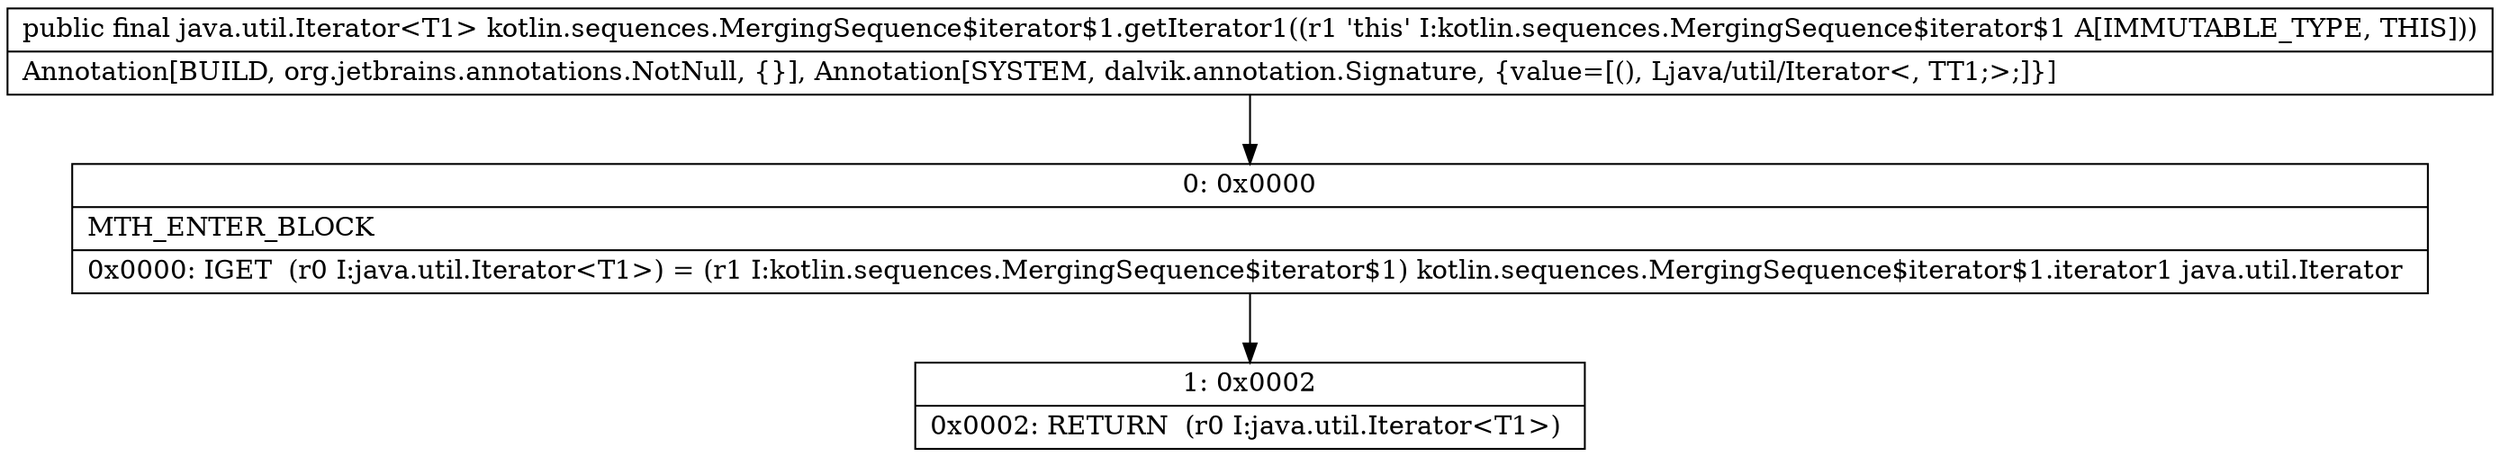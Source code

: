 digraph "CFG forkotlin.sequences.MergingSequence$iterator$1.getIterator1()Ljava\/util\/Iterator;" {
Node_0 [shape=record,label="{0\:\ 0x0000|MTH_ENTER_BLOCK\l|0x0000: IGET  (r0 I:java.util.Iterator\<T1\>) = (r1 I:kotlin.sequences.MergingSequence$iterator$1) kotlin.sequences.MergingSequence$iterator$1.iterator1 java.util.Iterator \l}"];
Node_1 [shape=record,label="{1\:\ 0x0002|0x0002: RETURN  (r0 I:java.util.Iterator\<T1\>) \l}"];
MethodNode[shape=record,label="{public final java.util.Iterator\<T1\> kotlin.sequences.MergingSequence$iterator$1.getIterator1((r1 'this' I:kotlin.sequences.MergingSequence$iterator$1 A[IMMUTABLE_TYPE, THIS]))  | Annotation[BUILD, org.jetbrains.annotations.NotNull, \{\}], Annotation[SYSTEM, dalvik.annotation.Signature, \{value=[(), Ljava\/util\/Iterator\<, TT1;\>;]\}]\l}"];
MethodNode -> Node_0;
Node_0 -> Node_1;
}

